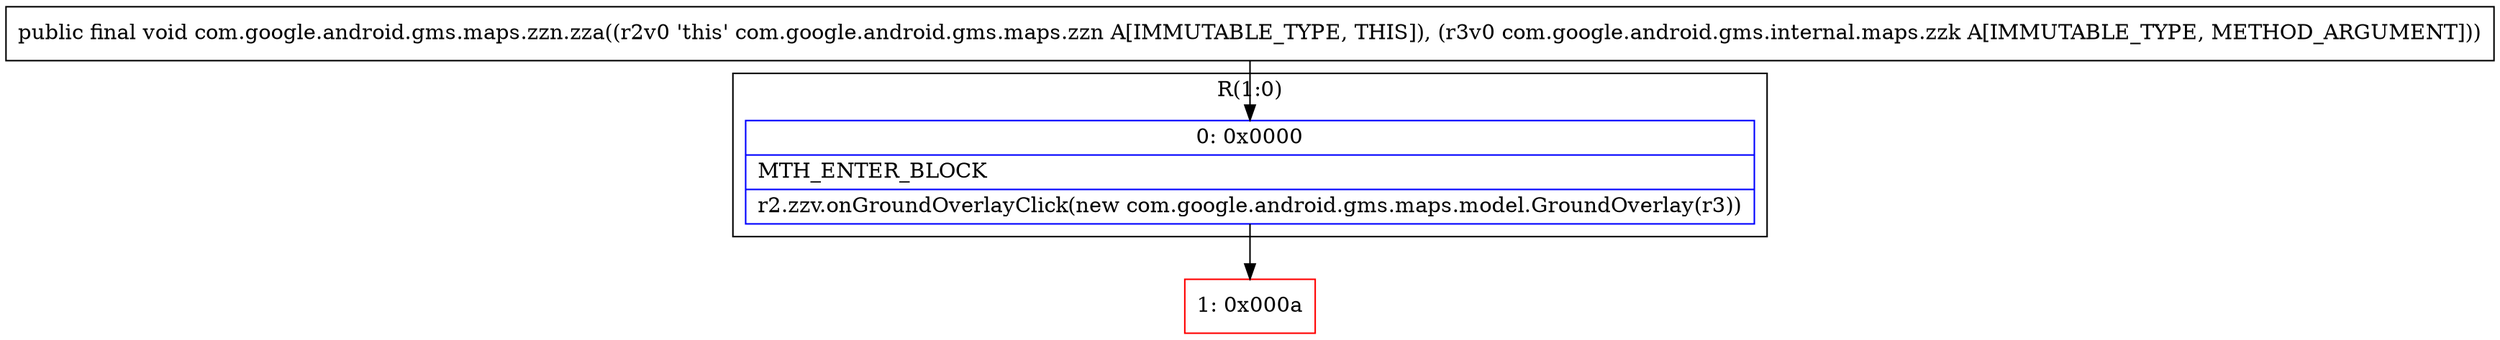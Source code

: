 digraph "CFG forcom.google.android.gms.maps.zzn.zza(Lcom\/google\/android\/gms\/internal\/maps\/zzk;)V" {
subgraph cluster_Region_252196163 {
label = "R(1:0)";
node [shape=record,color=blue];
Node_0 [shape=record,label="{0\:\ 0x0000|MTH_ENTER_BLOCK\l|r2.zzv.onGroundOverlayClick(new com.google.android.gms.maps.model.GroundOverlay(r3))\l}"];
}
Node_1 [shape=record,color=red,label="{1\:\ 0x000a}"];
MethodNode[shape=record,label="{public final void com.google.android.gms.maps.zzn.zza((r2v0 'this' com.google.android.gms.maps.zzn A[IMMUTABLE_TYPE, THIS]), (r3v0 com.google.android.gms.internal.maps.zzk A[IMMUTABLE_TYPE, METHOD_ARGUMENT])) }"];
MethodNode -> Node_0;
Node_0 -> Node_1;
}

